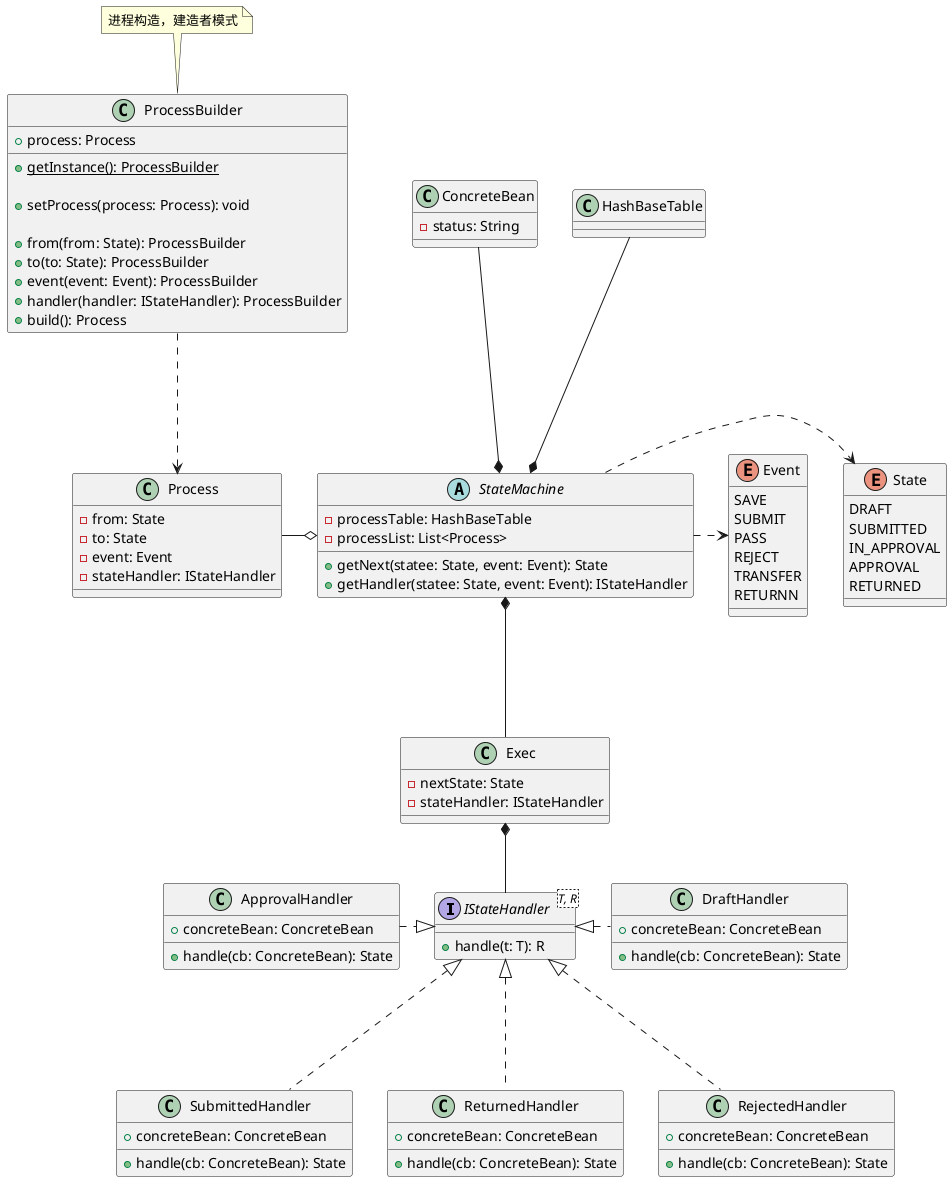 @startuml
'https://plantuml.com/class-diagram

interface IStateHandler

class StateMachine
class Exec

class Process
class StateMachine
class ProcessBuilder
note top of ProcessBuilder
    进程构造，建造者模式
end note

class HashBaseTable

class DraftHandler
class SubmittedHandler
class ApprovalHandler
class ReturnedHandler
class RejectedHandler

IStateHandler <|..-right DraftHandler
IStateHandler <|..-down SubmittedHandler
IStateHandler <|..-left ApprovalHandler
IStateHandler <|..-down ReturnedHandler
IStateHandler <|..-down RejectedHandler

StateMachine *---up ConcreteBean
StateMachine o---left Process
StateMachine *---down Exec
Exec *-- IStateHandler
Process <..-up ProcessBuilder
State <..-left StateMachine
Event <..-left StateMachine

StateMachine *---up HashBaseTable

interface IStateHandler<T, R>{
    + handle(t: T): R
}

abstract class StateMachine {
    - processTable: HashBaseTable
    - processList: List<Process>

    + getNext(statee: State, event: Event): State
    + getHandler(statee: State, event: Event): IStateHandler
}

class Exec {
    - nextState: State
    - stateHandler: IStateHandler
}

class DraftHandler {
    + concreteBean: ConcreteBean

    + handle(cb: ConcreteBean): State
}

class SubmittedHandler {
    + concreteBean: ConcreteBean

    + handle(cb: ConcreteBean): State
}

class ApprovalHandler {
    + concreteBean: ConcreteBean

    + handle(cb: ConcreteBean): State
}

class ReturnedHandler {
    + concreteBean: ConcreteBean

    + handle(cb: ConcreteBean): State
}

class RejectedHandler {
    + concreteBean: ConcreteBean

    + handle(cb: ConcreteBean): State
}

class ConcreteBean {
    - status: String
}

class Process {
    - from: State
    - to: State
    - event: Event
    - stateHandler: IStateHandler
}

class ProcessBuilder {
    + process: Process

    + {static} getInstance(): ProcessBuilder

    + setProcess(process: Process): void

    + from(from: State): ProcessBuilder
    + to(to: State): ProcessBuilder
    + event(event: Event): ProcessBuilder
    + handler(handler: IStateHandler): ProcessBuilder
    + build(): Process
}

enum State {
    DRAFT
    SUBMITTED
    IN_APPROVAL
    APPROVAL
    RETURNED
}

enum Event {
    SAVE
    SUBMIT
    PASS
    REJECT
    TRANSFER
    RETURNN
}

@enduml